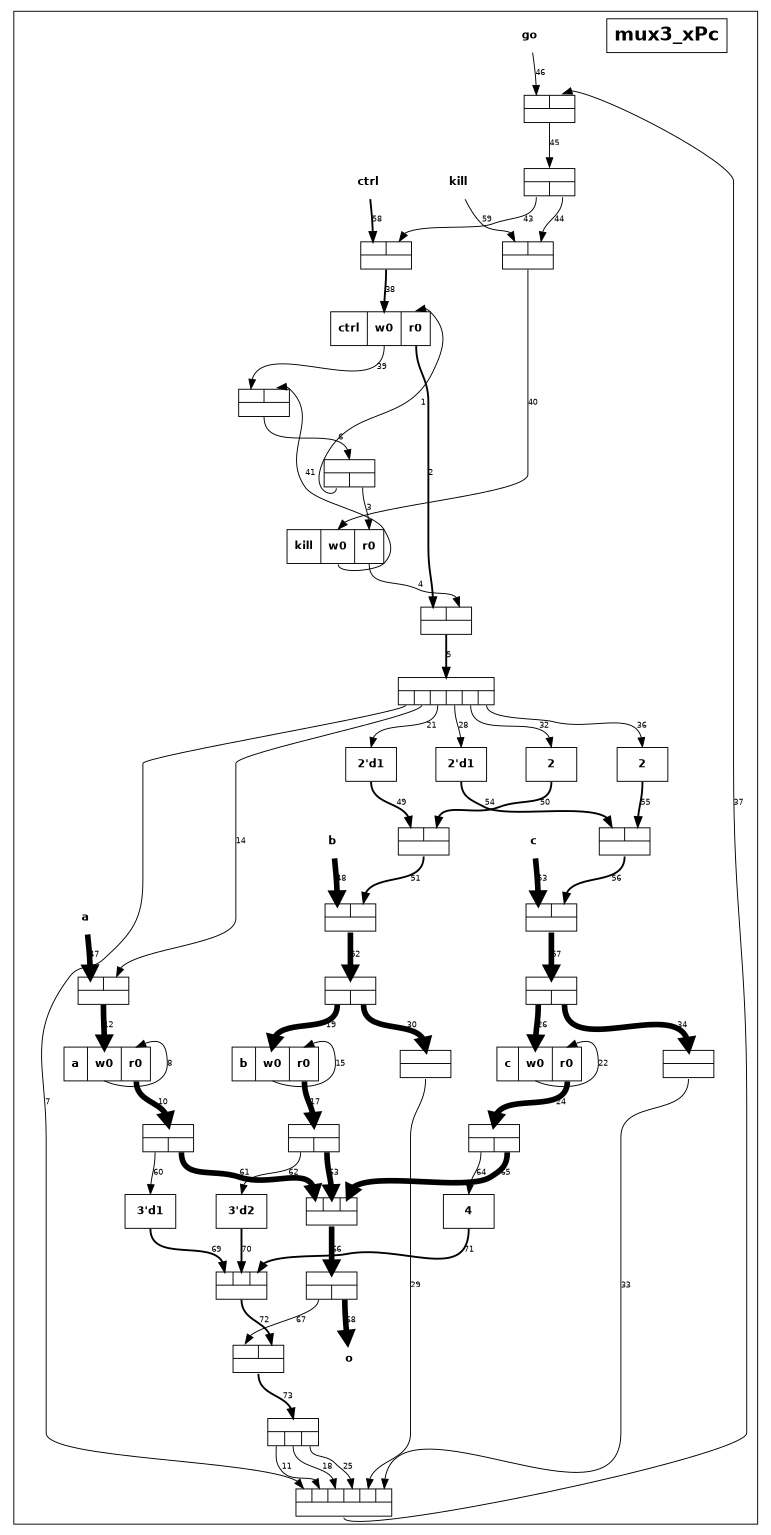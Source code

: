 digraph mux3_xPc {
  outputorder="edgesfirst";
  size="7.086614173228347,10.236220472440946";
  ratio="2.0"
  subgraph cluster_mux3_xPc {
    edge [fontsize="8", fontname="Helvetica", labelfontname="Helvetica", labelfontsize="8", arrowhead="normal"];
    node [fontsize="12", fontname="Helvetica-Bold", shape="box"];
    title [label="mux3_xPc", fontsize="20"];
    port0 [portref="0", label="go", style="bold", shape="none"];
    port1 [portref="1", label="a", style="bold", shape="none"];
    port2 [portref="2", label="b", style="bold", shape="none"];
    port3 [portref="3", label="c", style="bold", shape="none"];
    port4 [portref="4", label="ctrl", style="bold", shape="none"];
    port5 [portref="5", label="kill", style="bold", shape="none"];
    port6 [portref="6", label="o", style="bold", shape="none"];
    comp1 [compref="1", label="{{<i0>|<i1>}|{<o>}}", height="0.4", fontsize="2", nojustify="true", shape="record"];
    comp2 [compref="2", label="{{<i>}|{<o0>|<o1>}}", height="0.4", fontsize="2", nojustify="true", shape="record"];
    comp4 [compref="4", label="a|<w0>w0|<r0>r0", shape="record"];
    comp7 [compref="7", label="b|<w0>w0|<r0>r0", shape="record"];
    comp10 [compref="10", label="c|<w0>w0|<r0>r0", shape="record"];
    comp12 [compref="12", label="{{<i>}|{<o0>}}", height="0.4", fontsize="2", nojustify="true", shape="record"];
    comp14 [compref="14", label="{{<i>}|{<o0>}}", height="0.4", fontsize="2", nojustify="true", shape="record"];
    comp16 [compref="16", label="{{<i>}|{<o0>|<o1>|<o2>|<o3>|<o4>|<o5>}}", height="0.4", fontsize="2", nojustify="true", shape="record"];
    comp17 [compref="17", label="{{<i0>|<i1>|<i2>|<i3>|<i4>|<i5>}|{<o>}}", height="0.4", fontsize="2", nojustify="true", shape="record"];
    comp18 [compref="18", label="ctrl|<w0>w0|<r0>r0", shape="record"];
    comp19 [compref="19", label="kill|<w0>w0|<r0>r0", shape="record"];
    comp20 [compref="20", label="{{<i0>|<i1>}|{<o>}}", height="0.4", fontsize="2", nojustify="true", shape="record"];
    comp21 [compref="21", label="{{<i>}|{<o0>|<o1>}}", height="0.4", fontsize="2", nojustify="true", shape="record"];
    comp23 [compref="23", label="{{<i0>|<i1>}|{<o>}}", height="0.4", fontsize="2", nojustify="true", shape="record"];
    comp24 [compref="24", label="{{<i0>|<i1>}|{<o>}}", height="0.4", fontsize="2", nojustify="true", shape="record"];
    comp25 [compref="25", label="2'd1", nojustify="true", shape="record"];
    comp26 [compref="26", label="2", nojustify="true", shape="record"];
    comp27 [compref="27", label="{{<i0>|<i1>}|{<o>}}", height="0.4", fontsize="2", nojustify="true", shape="record"];
    comp28 [compref="28", label="{{<i0>|<i1>}|{<o>}}", height="0.4", fontsize="2", nojustify="true", shape="record"];
    comp29 [compref="29", label="{{<i>}|{<o0>|<o1>}}", height="0.4", fontsize="2", nojustify="true", shape="record"];
    comp30 [compref="30", label="2'd1", nojustify="true", shape="record"];
    comp31 [compref="31", label="2", nojustify="true", shape="record"];
    comp32 [compref="32", label="{{<i0>|<i1>}|{<o>}}", height="0.4", fontsize="2", nojustify="true", shape="record"];
    comp33 [compref="33", label="{{<i0>|<i1>}|{<o>}}", height="0.4", fontsize="2", nojustify="true", shape="record"];
    comp34 [compref="34", label="{{<i>}|{<o0>|<o1>}}", height="0.4", fontsize="2", nojustify="true", shape="record"];
    comp35 [compref="35", label="{{<i0>|<i1>}|{<o>}}", height="0.4", fontsize="2", nojustify="true", shape="record"];
    comp36 [compref="36", label="{{<i0>|<i1>}|{<o>}}", height="0.4", fontsize="2", nojustify="true", shape="record"];
    comp37 [compref="37", label="{{<i>}|{<o0>|<o1>}}", height="0.4", fontsize="2", nojustify="true", shape="record"];
    comp38 [compref="38", label="{{<i>}|{<o0>|<o1>}}", height="0.4", fontsize="2", nojustify="true", shape="record"];
    comp39 [compref="39", label="{{<i>}|{<o0>|<o1>}}", height="0.4", fontsize="2", nojustify="true", shape="record"];
    comp40 [compref="40", label="{{<i0>|<i1>|<i2>}|{<o>}}", height="0.4", fontsize="2", nojustify="true", shape="record"];
    comp41 [compref="41", label="{{<i>}|{<o0>|<o1>}}", height="0.4", fontsize="2", nojustify="true", shape="record"];
    comp42 [compref="42", label="3'd1", nojustify="true", shape="record"];
    comp43 [compref="43", label="3'd2", nojustify="true", shape="record"];
    comp44 [compref="44", label="4", nojustify="true", shape="record"];
    comp45 [compref="45", label="{{<i0>|<i1>|<i2>}|{<o>}}", height="0.4", fontsize="2", nojustify="true", shape="record"];
    comp46 [compref="46", label="{{<i0>|<i1>}|{<o>}}", height="0.4", fontsize="2", nojustify="true", shape="record"];
    comp47 [compref="47", label="{{<i>}|{<o0>|<o1>|<o2>}}", height="0.4", fontsize="2", nojustify="true", shape="record"]
    comp2:o0:s -> comp18:r0:n [linkref="1", label="1", penwidth="1", weight="1"];
    comp18:r0:s -> comp1:i0:n [linkref="2", label="2", penwidth="2", weight="2"];
    comp2:o1:s -> comp19:r0:n [linkref="3", label="3", penwidth="1", weight="1"];
    comp19:r0:s -> comp1:i1:n [linkref="4", label="4", penwidth="1", weight="1"];
    comp1:o:s -> comp16:i:n [linkref="5", label="5", penwidth="2", weight="2"];
    comp20:o:s -> comp2:i:n [linkref="6", label="6", penwidth="1", weight="1"];
    comp16:o0:s -> comp17:i0:n [linkref="7", label="7", penwidth="1", weight="1"];
    comp4:w0:s -> comp4:r0:n [linkref="8", label="8", penwidth="1", weight="1"];
    comp4:r0:s -> comp37:i:n [linkref="10", label="10", penwidth="6", weight="6"];
    comp47:o0:s -> comp17:i1:n [linkref="11", label="11", penwidth="1", weight="1"];
    comp24:o:s -> comp4:w0:n [linkref="12", label="12", penwidth="6", weight="6"];
    comp16:o1:s -> comp24:i1:n [linkref="14", label="14", penwidth="1", weight="1"];
    comp7:w0:s -> comp7:r0:n [linkref="15", label="15", penwidth="1", weight="1"];
    comp7:r0:s -> comp38:i:n [linkref="17", label="17", penwidth="6", weight="6"];
    comp47:o1:s -> comp17:i2:n [linkref="18", label="18", penwidth="1", weight="1"];
    comp29:o0:s -> comp7:w0:n [linkref="19", label="19", penwidth="6", weight="6"];
    comp16:o2:s -> comp25:n [linkref="21", label="21", penwidth="1", weight="1"];
    comp10:w0:s -> comp10:r0:n [linkref="22", label="22", penwidth="1", weight="1"];
    comp10:r0:s -> comp39:i:n [linkref="24", label="24", penwidth="6", weight="6"];
    comp47:o2:s -> comp17:i3:n [linkref="25", label="25", penwidth="1", weight="1"];
    comp34:o0:s -> comp10:w0:n [linkref="26", label="26", penwidth="6", weight="6"];
    comp16:o3:s -> comp30:n [linkref="28", label="28", penwidth="1", weight="1"];
    comp12:o0:s -> comp17:i4:n [linkref="29", label="29", penwidth="1", weight="1"];
    comp29:o1:s -> comp12:i:n [linkref="30", label="30", penwidth="6", weight="6"];
    comp16:o4:s -> comp26:n [linkref="32", label="32", penwidth="1", weight="1"];
    comp14:o0:s -> comp17:i5:n [linkref="33", label="33", penwidth="1", weight="1"];
    comp34:o1:s -> comp14:i:n [linkref="34", label="34", penwidth="6", weight="6"];
    comp16:o5:s -> comp31:n [linkref="36", label="36", penwidth="1", weight="1"];
    comp17:o:s -> comp23:i1:n [linkref="37", label="37", penwidth="1", weight="1"];
    comp35:o:s -> comp18:w0:n [linkref="38", label="38", penwidth="2", weight="2"];
    comp18:w0:s -> comp20:i0:n [linkref="39", label="39", penwidth="1", weight="1"];
    comp36:o:s -> comp19:w0:n [linkref="40", label="40", penwidth="1", weight="1"];
    comp19:w0:s -> comp20:i1:n [linkref="41", label="41", penwidth="1", weight="1"];
    comp21:o0:s -> comp35:i1:n [linkref="43", label="43", penwidth="1", weight="1"];
    comp21:o1:s -> comp36:i1:n [linkref="44", label="44", penwidth="1", weight="1"];
    comp23:o:s -> comp21:i:n [linkref="45", label="45", penwidth="1", weight="1"];
    port0 -> comp23:i0:n [linkref="46", label="46", penwidth="1", weight="1"];
    port1 -> comp24:i0:n [linkref="47", label="47", penwidth="6", weight="6"];
    port2 -> comp28:i0:n [linkref="48", label="48", penwidth="6", weight="6"];
    comp25:s -> comp27:i0:n [linkref="49", label="49", penwidth="2", weight="2"];
    comp26:s -> comp27:i1:n [linkref="50", label="50", penwidth="2", weight="2"];
    comp27:o:s -> comp28:i1:n [linkref="51", label="51", penwidth="2", weight="2"];
    comp28:o:s -> comp29:i:n [linkref="52", label="52", penwidth="6", weight="6"];
    port3 -> comp33:i0:n [linkref="53", label="53", penwidth="6", weight="6"];
    comp30:s -> comp32:i0:n [linkref="54", label="54", penwidth="2", weight="2"];
    comp31:s -> comp32:i1:n [linkref="55", label="55", penwidth="2", weight="2"];
    comp32:o:s -> comp33:i1:n [linkref="56", label="56", penwidth="2", weight="2"];
    comp33:o:s -> comp34:i:n [linkref="57", label="57", penwidth="6", weight="6"];
    port4 -> comp35:i0:n [linkref="58", label="58", penwidth="2", weight="2"];
    port5 -> comp36:i0:n [linkref="59", label="59", penwidth="1", weight="1"];
    comp37:o0:s -> comp42:n [linkref="60", label="60", penwidth="1", weight="1"];
    comp37:o1:s -> comp40:i0:n [linkref="61", label="61", penwidth="6", weight="6"];
    comp38:o0:s -> comp43:n [linkref="62", label="62", penwidth="1", weight="1"];
    comp38:o1:s -> comp40:i1:n [linkref="63", label="63", penwidth="6", weight="6"];
    comp39:o0:s -> comp44:n [linkref="64", label="64", penwidth="1", weight="1"];
    comp39:o1:s -> comp40:i2:n [linkref="65", label="65", penwidth="6", weight="6"];
    comp40:o:s -> comp41:i:n [linkref="66", label="66", penwidth="6", weight="6"];
    comp41:o0:s -> comp46:i0:n [linkref="67", label="67", penwidth="1", weight="1"];
    comp41:o1:s -> port6 [linkref="68", label="68", penwidth="6", weight="6"];
    comp42:s -> comp45:i0:n [linkref="69", label="69", penwidth="2", weight="2"];
    comp43:s -> comp45:i1:n [linkref="70", label="70", penwidth="2", weight="2"];
    comp44:s -> comp45:i2:n [linkref="71", label="71", penwidth="2", weight="2"];
    comp45:o:s -> comp46:i1:n [linkref="72", label="72", penwidth="2", weight="2"];
    comp46:o:s -> comp47:i:n [linkref="73", label="73", penwidth="2", weight="2"]
  }
}
